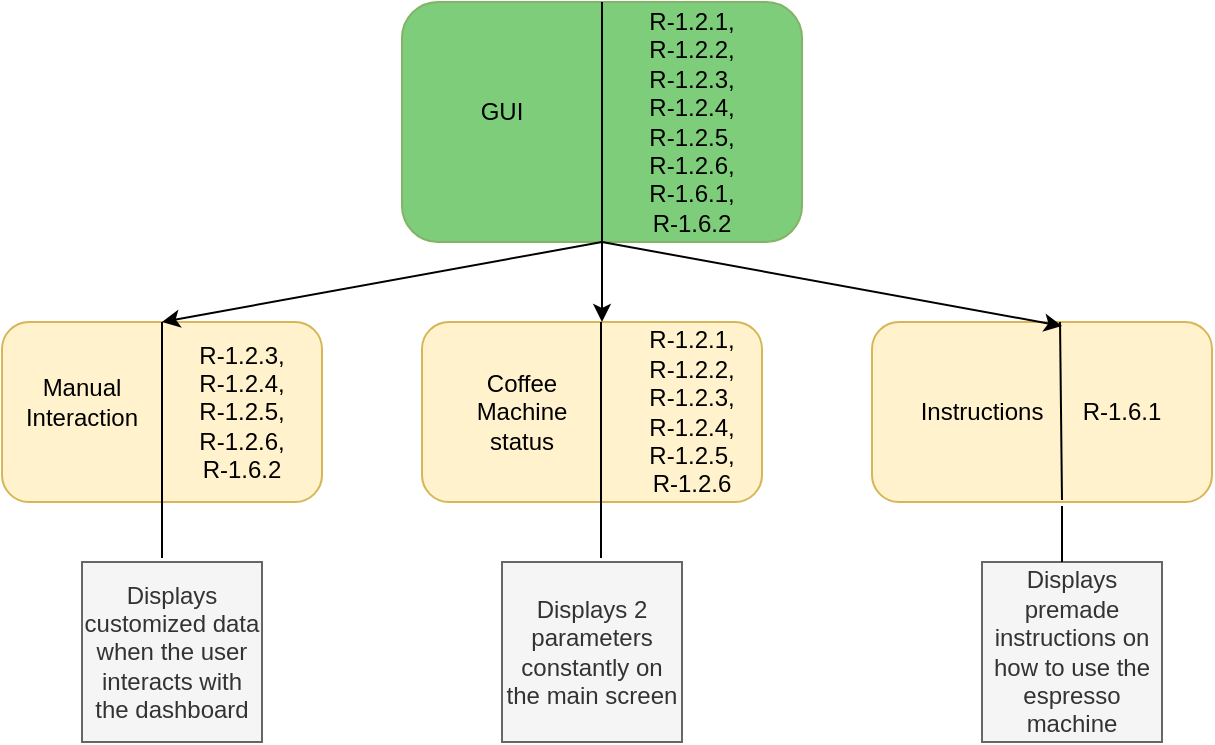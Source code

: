 <mxfile version="26.1.1">
  <diagram name="Page-1" id="uWI0UHa1l1BEISpiA-6f">
    <mxGraphModel dx="1114" dy="558" grid="1" gridSize="10" guides="1" tooltips="1" connect="1" arrows="1" fold="1" page="1" pageScale="1" pageWidth="850" pageHeight="1100" math="0" shadow="0">
      <root>
        <mxCell id="0" />
        <mxCell id="1" parent="0" />
        <mxCell id="oPgdGFAKZrX9Cog6Ysi--2" value="" style="rounded=1;whiteSpace=wrap;html=1;fillColor=#fff2cc;strokeColor=#d6b656;" vertex="1" parent="1">
          <mxGeometry x="290" y="240" width="170" height="90" as="geometry" />
        </mxCell>
        <mxCell id="oPgdGFAKZrX9Cog6Ysi--3" value="" style="rounded=1;whiteSpace=wrap;html=1;fillColor=light-dark(#7ecd7a, #1f2f1e);strokeColor=#82b366;" vertex="1" parent="1">
          <mxGeometry x="280" y="80" width="200" height="120" as="geometry" />
        </mxCell>
        <mxCell id="oPgdGFAKZrX9Cog6Ysi--5" value="" style="endArrow=none;html=1;rounded=0;exitX=0.5;exitY=1;exitDx=0;exitDy=0;entryX=0.5;entryY=0;entryDx=0;entryDy=0;" edge="1" parent="1" source="oPgdGFAKZrX9Cog6Ysi--3" target="oPgdGFAKZrX9Cog6Ysi--3">
          <mxGeometry width="50" height="50" relative="1" as="geometry">
            <mxPoint x="330" y="170" as="sourcePoint" />
            <mxPoint x="380" y="120" as="targetPoint" />
          </mxGeometry>
        </mxCell>
        <mxCell id="oPgdGFAKZrX9Cog6Ysi--6" value="GUI" style="text;html=1;align=center;verticalAlign=middle;whiteSpace=wrap;rounded=0;" vertex="1" parent="1">
          <mxGeometry x="300" y="100" width="60" height="70" as="geometry" />
        </mxCell>
        <mxCell id="oPgdGFAKZrX9Cog6Ysi--9" value="&lt;font style=&quot;font-size: 12px;&quot;&gt;R-1.2.1, R-1.2.2, R-1.2.3, R-1.2.4, R-1.2.5, R-1.2.6, R-1.6.1, R-1.6.2&lt;/font&gt;" style="text;html=1;align=center;verticalAlign=middle;whiteSpace=wrap;rounded=0;" vertex="1" parent="1">
          <mxGeometry x="395" y="125" width="60" height="30" as="geometry" />
        </mxCell>
        <mxCell id="oPgdGFAKZrX9Cog6Ysi--10" value="" style="rounded=1;whiteSpace=wrap;html=1;fillColor=#fff2cc;strokeColor=#d6b656;" vertex="1" parent="1">
          <mxGeometry x="515" y="240" width="170" height="90" as="geometry" />
        </mxCell>
        <mxCell id="oPgdGFAKZrX9Cog6Ysi--11" value="" style="rounded=1;whiteSpace=wrap;html=1;fillColor=#fff2cc;strokeColor=#d6b656;" vertex="1" parent="1">
          <mxGeometry x="80" y="240" width="160" height="90" as="geometry" />
        </mxCell>
        <mxCell id="oPgdGFAKZrX9Cog6Ysi--12" value="" style="endArrow=none;html=1;rounded=0;exitX=0.5;exitY=1;exitDx=0;exitDy=0;" edge="1" parent="1" source="oPgdGFAKZrX9Cog6Ysi--11">
          <mxGeometry width="50" height="50" relative="1" as="geometry">
            <mxPoint x="110" y="290" as="sourcePoint" />
            <mxPoint x="160" y="240" as="targetPoint" />
          </mxGeometry>
        </mxCell>
        <mxCell id="oPgdGFAKZrX9Cog6Ysi--13" value="" style="endArrow=none;html=1;rounded=0;entryX=0.553;entryY=0.022;entryDx=0;entryDy=0;entryPerimeter=0;" edge="1" parent="1">
          <mxGeometry width="50" height="50" relative="1" as="geometry">
            <mxPoint x="610" y="329" as="sourcePoint" />
            <mxPoint x="609.01" y="240" as="targetPoint" />
          </mxGeometry>
        </mxCell>
        <mxCell id="oPgdGFAKZrX9Cog6Ysi--14" value="" style="endArrow=none;html=1;rounded=0;" edge="1" parent="1">
          <mxGeometry width="50" height="50" relative="1" as="geometry">
            <mxPoint x="379.5" y="330" as="sourcePoint" />
            <mxPoint x="379.5" y="240" as="targetPoint" />
          </mxGeometry>
        </mxCell>
        <mxCell id="oPgdGFAKZrX9Cog6Ysi--15" value="Manual&lt;div&gt;Interaction&lt;/div&gt;" style="text;html=1;align=center;verticalAlign=middle;whiteSpace=wrap;rounded=0;" vertex="1" parent="1">
          <mxGeometry x="90" y="265" width="60" height="30" as="geometry" />
        </mxCell>
        <mxCell id="oPgdGFAKZrX9Cog6Ysi--16" value="Coffee Machine status" style="text;html=1;align=center;verticalAlign=middle;whiteSpace=wrap;rounded=0;" vertex="1" parent="1">
          <mxGeometry x="310" y="270" width="60" height="30" as="geometry" />
        </mxCell>
        <mxCell id="oPgdGFAKZrX9Cog6Ysi--17" value="Instructions" style="text;html=1;align=center;verticalAlign=middle;whiteSpace=wrap;rounded=0;" vertex="1" parent="1">
          <mxGeometry x="540" y="270" width="60" height="30" as="geometry" />
        </mxCell>
        <mxCell id="oPgdGFAKZrX9Cog6Ysi--18" value="&lt;font style=&quot;font-size: 12px;&quot;&gt;R-1.2.1, R-1.2.2, R-1.2.3, R-1.2.4, R-1.2.5, R-1.2.6&lt;/font&gt;" style="text;html=1;align=center;verticalAlign=middle;whiteSpace=wrap;rounded=0;" vertex="1" parent="1">
          <mxGeometry x="395" y="270" width="60" height="30" as="geometry" />
        </mxCell>
        <mxCell id="oPgdGFAKZrX9Cog6Ysi--20" value="R-1.6.1" style="text;html=1;align=center;verticalAlign=middle;whiteSpace=wrap;rounded=0;" vertex="1" parent="1">
          <mxGeometry x="610" y="270" width="60" height="30" as="geometry" />
        </mxCell>
        <mxCell id="oPgdGFAKZrX9Cog6Ysi--21" value="&lt;div&gt;R-1.2.3, R-1.2.4, R-1.2.5, R-1.2.6,&lt;/div&gt;R-1.6.2" style="text;html=1;align=center;verticalAlign=middle;whiteSpace=wrap;rounded=0;" vertex="1" parent="1">
          <mxGeometry x="170" y="270" width="60" height="30" as="geometry" />
        </mxCell>
        <mxCell id="oPgdGFAKZrX9Cog6Ysi--24" value="" style="endArrow=classic;html=1;rounded=0;entryX=0.5;entryY=0;entryDx=0;entryDy=0;" edge="1" parent="1" target="oPgdGFAKZrX9Cog6Ysi--11">
          <mxGeometry width="50" height="50" relative="1" as="geometry">
            <mxPoint x="380" y="200" as="sourcePoint" />
            <mxPoint x="450" y="280" as="targetPoint" />
          </mxGeometry>
        </mxCell>
        <mxCell id="oPgdGFAKZrX9Cog6Ysi--25" value="" style="endArrow=classic;html=1;rounded=0;exitX=0.5;exitY=1;exitDx=0;exitDy=0;" edge="1" parent="1" source="oPgdGFAKZrX9Cog6Ysi--3">
          <mxGeometry width="50" height="50" relative="1" as="geometry">
            <mxPoint x="390" y="220" as="sourcePoint" />
            <mxPoint x="380" y="240" as="targetPoint" />
          </mxGeometry>
        </mxCell>
        <mxCell id="oPgdGFAKZrX9Cog6Ysi--26" value="" style="endArrow=classic;html=1;rounded=0;exitX=0.5;exitY=1;exitDx=0;exitDy=0;entryX=0.559;entryY=0.022;entryDx=0;entryDy=0;entryPerimeter=0;" edge="1" parent="1" source="oPgdGFAKZrX9Cog6Ysi--3" target="oPgdGFAKZrX9Cog6Ysi--10">
          <mxGeometry width="50" height="50" relative="1" as="geometry">
            <mxPoint x="400" y="330" as="sourcePoint" />
            <mxPoint x="450" y="280" as="targetPoint" />
          </mxGeometry>
        </mxCell>
        <mxCell id="oPgdGFAKZrX9Cog6Ysi--29" value="Displays premade instructions on how to use the espresso machine" style="whiteSpace=wrap;html=1;aspect=fixed;fillColor=#f5f5f5;fontColor=#333333;strokeColor=#666666;" vertex="1" parent="1">
          <mxGeometry x="570" y="360" width="90" height="90" as="geometry" />
        </mxCell>
        <mxCell id="oPgdGFAKZrX9Cog6Ysi--30" value="Displays 2 parameters constantly on the main screen" style="whiteSpace=wrap;html=1;aspect=fixed;fillColor=#f5f5f5;fontColor=#333333;strokeColor=#666666;" vertex="1" parent="1">
          <mxGeometry x="330" y="360" width="90" height="90" as="geometry" />
        </mxCell>
        <mxCell id="oPgdGFAKZrX9Cog6Ysi--31" value="Displays customized data when the user interacts with the dashboard" style="whiteSpace=wrap;html=1;aspect=fixed;fillColor=#f5f5f5;fontColor=#333333;strokeColor=#666666;" vertex="1" parent="1">
          <mxGeometry x="120" y="360" width="90" height="90" as="geometry" />
        </mxCell>
        <mxCell id="oPgdGFAKZrX9Cog6Ysi--33" value="" style="endArrow=none;html=1;rounded=0;" edge="1" parent="1">
          <mxGeometry width="50" height="50" relative="1" as="geometry">
            <mxPoint x="160" y="358" as="sourcePoint" />
            <mxPoint x="160" y="330" as="targetPoint" />
          </mxGeometry>
        </mxCell>
        <mxCell id="oPgdGFAKZrX9Cog6Ysi--34" value="" style="endArrow=none;html=1;rounded=0;" edge="1" parent="1">
          <mxGeometry width="50" height="50" relative="1" as="geometry">
            <mxPoint x="379.5" y="358" as="sourcePoint" />
            <mxPoint x="379.5" y="330" as="targetPoint" />
          </mxGeometry>
        </mxCell>
        <mxCell id="oPgdGFAKZrX9Cog6Ysi--37" value="" style="endArrow=none;html=1;rounded=0;" edge="1" parent="1">
          <mxGeometry width="50" height="50" relative="1" as="geometry">
            <mxPoint x="610" y="360" as="sourcePoint" />
            <mxPoint x="610" y="332" as="targetPoint" />
          </mxGeometry>
        </mxCell>
      </root>
    </mxGraphModel>
  </diagram>
</mxfile>
